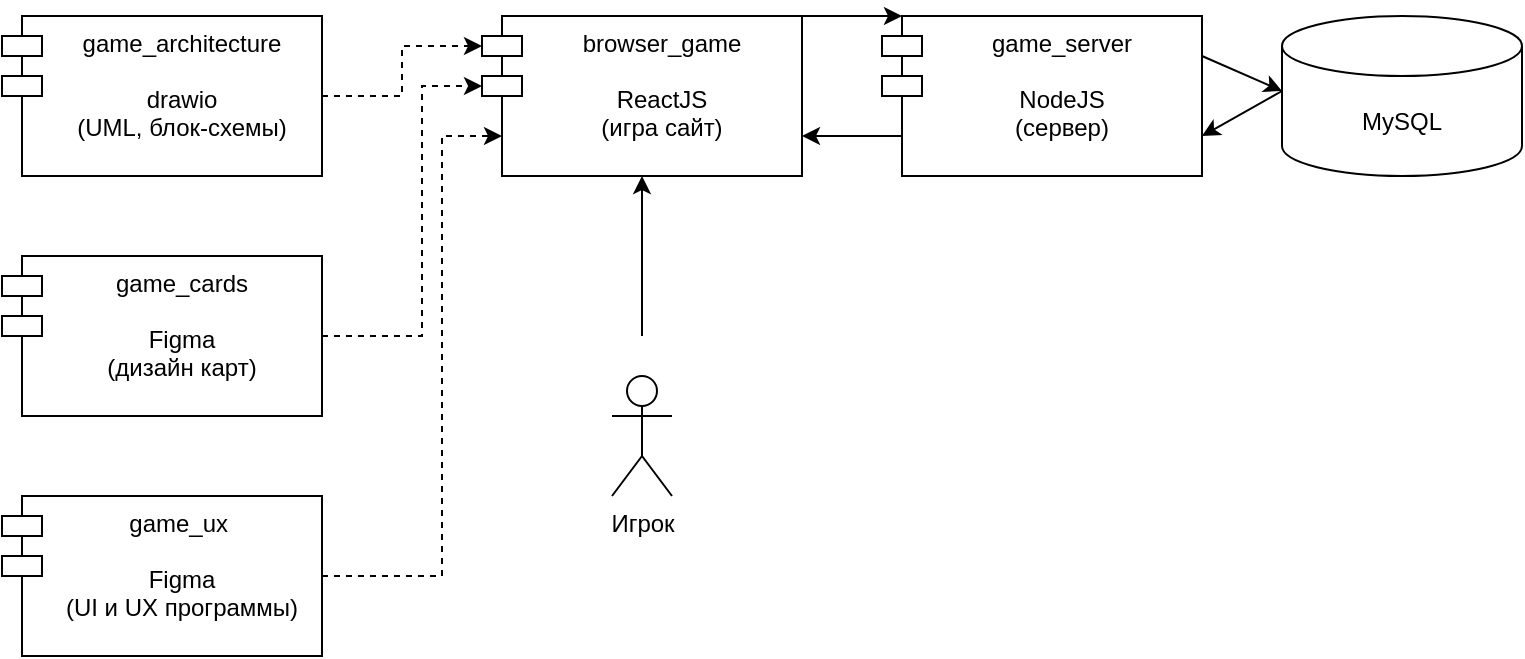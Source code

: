 <mxfile version="16.5.1" type="device"><diagram id="x-b-nnI76yLX5KpucDvi" name="Page-1"><mxGraphModel dx="1038" dy="649" grid="1" gridSize="10" guides="1" tooltips="1" connect="1" arrows="1" fold="1" page="1" pageScale="1" pageWidth="850" pageHeight="1100" math="0" shadow="0"><root><mxCell id="0"/><mxCell id="1" parent="0"/><mxCell id="IrNUV-IUP0XA4cagPTiM-23" style="edgeStyle=orthogonalEdgeStyle;rounded=0;orthogonalLoop=1;jettySize=auto;html=1;exitX=1;exitY=0;exitDx=0;exitDy=0;entryX=0;entryY=0;entryDx=10;entryDy=0;entryPerimeter=0;" edge="1" parent="1" source="IrNUV-IUP0XA4cagPTiM-1" target="IrNUV-IUP0XA4cagPTiM-6"><mxGeometry relative="1" as="geometry"><Array as="points"><mxPoint x="470" y="40"/><mxPoint x="470" y="40"/></Array></mxGeometry></mxCell><mxCell id="IrNUV-IUP0XA4cagPTiM-1" value="browser_game&#10;&#10;ReactJS&#10;(игра сайт)&#10;" style="shape=module;align=left;spacingLeft=20;align=center;verticalAlign=top;" vertex="1" parent="1"><mxGeometry x="280" y="40" width="160" height="80" as="geometry"/></mxCell><mxCell id="IrNUV-IUP0XA4cagPTiM-16" style="edgeStyle=orthogonalEdgeStyle;rounded=0;orthogonalLoop=1;jettySize=auto;html=1;exitX=1;exitY=0.5;exitDx=0;exitDy=0;entryX=0;entryY=0;entryDx=0;entryDy=15;entryPerimeter=0;dashed=1;" edge="1" parent="1" source="IrNUV-IUP0XA4cagPTiM-3" target="IrNUV-IUP0XA4cagPTiM-1"><mxGeometry relative="1" as="geometry"/></mxCell><mxCell id="IrNUV-IUP0XA4cagPTiM-3" value="game_architecture&#10;&#10;drawio&#10;(UML, блок-схемы)&#10;" style="shape=module;align=left;spacingLeft=20;align=center;verticalAlign=top;fontStyle=0" vertex="1" parent="1"><mxGeometry x="40" y="40" width="160" height="80" as="geometry"/></mxCell><mxCell id="IrNUV-IUP0XA4cagPTiM-17" style="edgeStyle=orthogonalEdgeStyle;rounded=0;orthogonalLoop=1;jettySize=auto;html=1;exitX=1;exitY=0.5;exitDx=0;exitDy=0;entryX=0;entryY=0;entryDx=0;entryDy=35;entryPerimeter=0;dashed=1;" edge="1" parent="1" source="IrNUV-IUP0XA4cagPTiM-4" target="IrNUV-IUP0XA4cagPTiM-1"><mxGeometry relative="1" as="geometry"><Array as="points"><mxPoint x="250" y="200"/><mxPoint x="250" y="75"/></Array></mxGeometry></mxCell><mxCell id="IrNUV-IUP0XA4cagPTiM-4" value="game_cards&#10;&#10;Figma&#10;(дизайн карт)" style="shape=module;align=left;spacingLeft=20;align=center;verticalAlign=top;" vertex="1" parent="1"><mxGeometry x="40" y="160" width="160" height="80" as="geometry"/></mxCell><mxCell id="IrNUV-IUP0XA4cagPTiM-18" style="edgeStyle=orthogonalEdgeStyle;rounded=0;orthogonalLoop=1;jettySize=auto;html=1;exitX=1;exitY=0.5;exitDx=0;exitDy=0;entryX=0;entryY=0.75;entryDx=10;entryDy=0;entryPerimeter=0;dashed=1;" edge="1" parent="1" source="IrNUV-IUP0XA4cagPTiM-5" target="IrNUV-IUP0XA4cagPTiM-1"><mxGeometry relative="1" as="geometry"><Array as="points"><mxPoint x="260" y="320"/><mxPoint x="260" y="100"/></Array></mxGeometry></mxCell><mxCell id="IrNUV-IUP0XA4cagPTiM-5" value="game_ux &#10;&#10;Figma&#10;(UI и UX программы)" style="shape=module;align=left;spacingLeft=20;align=center;verticalAlign=top;" vertex="1" parent="1"><mxGeometry x="40" y="280" width="160" height="80" as="geometry"/></mxCell><mxCell id="IrNUV-IUP0XA4cagPTiM-24" style="edgeStyle=orthogonalEdgeStyle;rounded=0;orthogonalLoop=1;jettySize=auto;html=1;exitX=0;exitY=0.75;exitDx=10;exitDy=0;exitPerimeter=0;entryX=1;entryY=0.75;entryDx=0;entryDy=0;" edge="1" parent="1" source="IrNUV-IUP0XA4cagPTiM-6" target="IrNUV-IUP0XA4cagPTiM-1"><mxGeometry relative="1" as="geometry"/></mxCell><mxCell id="IrNUV-IUP0XA4cagPTiM-30" style="edgeStyle=none;rounded=0;orthogonalLoop=1;jettySize=auto;html=1;exitX=1;exitY=0.25;exitDx=0;exitDy=0;entryX=0;entryY=0;entryDx=0;entryDy=37.5;entryPerimeter=0;" edge="1" parent="1" source="IrNUV-IUP0XA4cagPTiM-6" target="IrNUV-IUP0XA4cagPTiM-25"><mxGeometry relative="1" as="geometry"/></mxCell><mxCell id="IrNUV-IUP0XA4cagPTiM-6" value="game_server&#10;&#10;NodeJS&#10;(сервер)&#10;" style="shape=module;align=left;spacingLeft=20;align=center;verticalAlign=top;" vertex="1" parent="1"><mxGeometry x="480" y="40" width="160" height="80" as="geometry"/></mxCell><mxCell id="IrNUV-IUP0XA4cagPTiM-8" value="Игрок" style="shape=umlActor;verticalLabelPosition=bottom;verticalAlign=top;html=1;" vertex="1" parent="1"><mxGeometry x="345" y="220" width="30" height="60" as="geometry"/></mxCell><mxCell id="IrNUV-IUP0XA4cagPTiM-15" style="edgeStyle=orthogonalEdgeStyle;rounded=0;orthogonalLoop=1;jettySize=auto;html=1;exitX=0.5;exitY=0;exitDx=0;exitDy=0;entryX=0.5;entryY=1;entryDx=0;entryDy=0;" edge="1" parent="1" source="IrNUV-IUP0XA4cagPTiM-14" target="IrNUV-IUP0XA4cagPTiM-1"><mxGeometry relative="1" as="geometry"/></mxCell><mxCell id="IrNUV-IUP0XA4cagPTiM-14" value="" style="rounded=0;whiteSpace=wrap;html=1;fillColor=none;strokeColor=none;" vertex="1" parent="1"><mxGeometry x="320" y="200" width="80" height="120" as="geometry"/></mxCell><mxCell id="IrNUV-IUP0XA4cagPTiM-31" style="edgeStyle=none;rounded=0;orthogonalLoop=1;jettySize=auto;html=1;exitX=0;exitY=0;exitDx=0;exitDy=37.5;exitPerimeter=0;entryX=1;entryY=0.75;entryDx=0;entryDy=0;" edge="1" parent="1" source="IrNUV-IUP0XA4cagPTiM-25" target="IrNUV-IUP0XA4cagPTiM-6"><mxGeometry relative="1" as="geometry"/></mxCell><mxCell id="IrNUV-IUP0XA4cagPTiM-25" value="MySQL" style="shape=cylinder3;whiteSpace=wrap;html=1;boundedLbl=1;backgroundOutline=1;size=15;fillColor=none;" vertex="1" parent="1"><mxGeometry x="680" y="40" width="120" height="80" as="geometry"/></mxCell></root></mxGraphModel></diagram></mxfile>